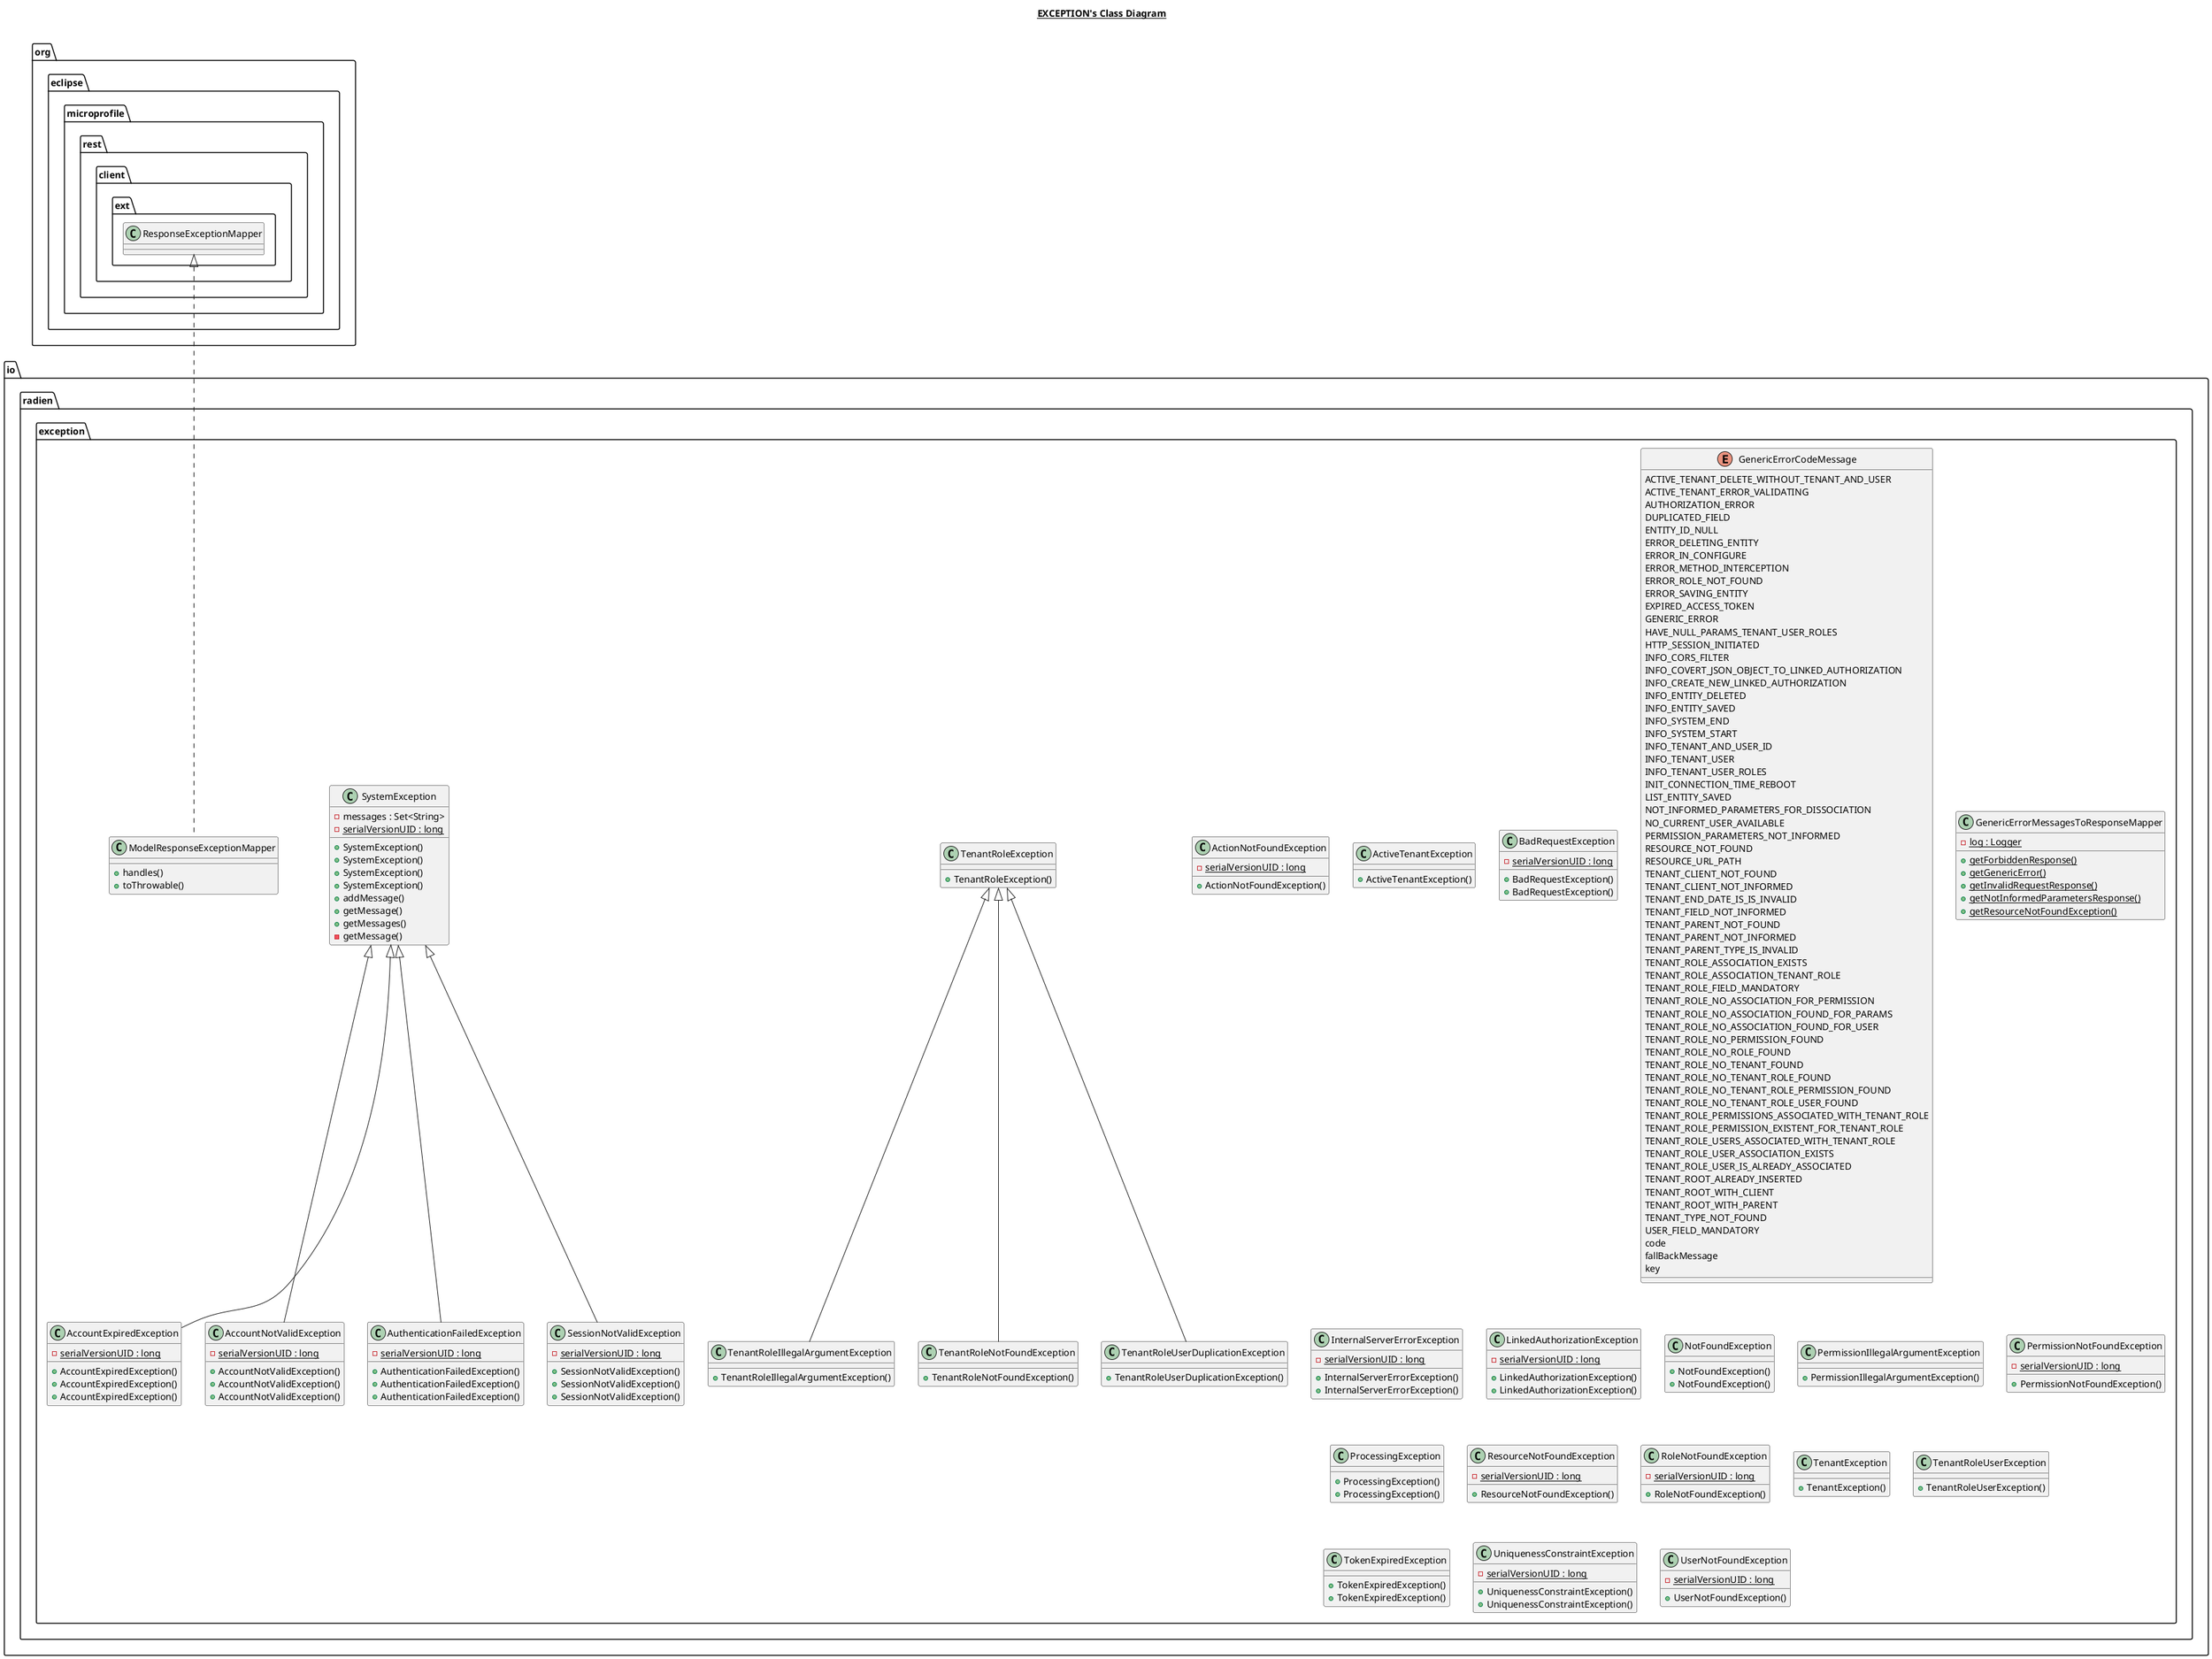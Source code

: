 @startuml

title __EXCEPTION's Class Diagram__\n

  namespace io.radien.exception {
    class io.radien.exception.AccountExpiredException {
        {static} - serialVersionUID : long
        + AccountExpiredException()
        + AccountExpiredException()
        + AccountExpiredException()
    }
  }
  

  namespace io.radien.exception {
    class io.radien.exception.AccountNotValidException {
        {static} - serialVersionUID : long
        + AccountNotValidException()
        + AccountNotValidException()
        + AccountNotValidException()
    }
  }
  

  namespace io.radien.exception {
    class io.radien.exception.ActionNotFoundException {
        {static} - serialVersionUID : long
        + ActionNotFoundException()
    }
  }
  

  namespace io.radien.exception {
    class io.radien.exception.ActiveTenantException {
        + ActiveTenantException()
    }
  }
  

  namespace io.radien.exception {
    class io.radien.exception.AuthenticationFailedException {
        {static} - serialVersionUID : long
        + AuthenticationFailedException()
        + AuthenticationFailedException()
        + AuthenticationFailedException()
    }
  }
  

  namespace io.radien.exception {
    class io.radien.exception.BadRequestException {
        {static} - serialVersionUID : long
        + BadRequestException()
        + BadRequestException()
    }
  }
  

  namespace io.radien.exception {
    enum GenericErrorCodeMessage {
      ACTIVE_TENANT_DELETE_WITHOUT_TENANT_AND_USER
      ACTIVE_TENANT_ERROR_VALIDATING
      AUTHORIZATION_ERROR
      DUPLICATED_FIELD
      ENTITY_ID_NULL
      ERROR_DELETING_ENTITY
      ERROR_IN_CONFIGURE
      ERROR_METHOD_INTERCEPTION
      ERROR_ROLE_NOT_FOUND
      ERROR_SAVING_ENTITY
      EXPIRED_ACCESS_TOKEN
      GENERIC_ERROR
      HAVE_NULL_PARAMS_TENANT_USER_ROLES
      HTTP_SESSION_INITIATED
      INFO_CORS_FILTER
      INFO_COVERT_JSON_OBJECT_TO_LINKED_AUTHORIZATION
      INFO_CREATE_NEW_LINKED_AUTHORIZATION
      INFO_ENTITY_DELETED
      INFO_ENTITY_SAVED
      INFO_SYSTEM_END
      INFO_SYSTEM_START
      INFO_TENANT_AND_USER_ID
      INFO_TENANT_USER
      INFO_TENANT_USER_ROLES
      INIT_CONNECTION_TIME_REBOOT
      LIST_ENTITY_SAVED
      NOT_INFORMED_PARAMETERS_FOR_DISSOCIATION
      NO_CURRENT_USER_AVAILABLE
      PERMISSION_PARAMETERS_NOT_INFORMED
      RESOURCE_NOT_FOUND
      RESOURCE_URL_PATH
      TENANT_CLIENT_NOT_FOUND
      TENANT_CLIENT_NOT_INFORMED
      TENANT_END_DATE_IS_IS_INVALID
      TENANT_FIELD_NOT_INFORMED
      TENANT_PARENT_NOT_FOUND
      TENANT_PARENT_NOT_INFORMED
      TENANT_PARENT_TYPE_IS_INVALID
      TENANT_ROLE_ASSOCIATION_EXISTS
      TENANT_ROLE_ASSOCIATION_TENANT_ROLE
      TENANT_ROLE_FIELD_MANDATORY
      TENANT_ROLE_NO_ASSOCIATION_FOR_PERMISSION
      TENANT_ROLE_NO_ASSOCIATION_FOUND_FOR_PARAMS
      TENANT_ROLE_NO_ASSOCIATION_FOUND_FOR_USER
      TENANT_ROLE_NO_PERMISSION_FOUND
      TENANT_ROLE_NO_ROLE_FOUND
      TENANT_ROLE_NO_TENANT_FOUND
      TENANT_ROLE_NO_TENANT_ROLE_FOUND
      TENANT_ROLE_NO_TENANT_ROLE_PERMISSION_FOUND
      TENANT_ROLE_NO_TENANT_ROLE_USER_FOUND
      TENANT_ROLE_PERMISSIONS_ASSOCIATED_WITH_TENANT_ROLE
      TENANT_ROLE_PERMISSION_EXISTENT_FOR_TENANT_ROLE
      TENANT_ROLE_USERS_ASSOCIATED_WITH_TENANT_ROLE
      TENANT_ROLE_USER_ASSOCIATION_EXISTS
      TENANT_ROLE_USER_IS_ALREADY_ASSOCIATED
      TENANT_ROOT_ALREADY_INSERTED
      TENANT_ROOT_WITH_CLIENT
      TENANT_ROOT_WITH_PARENT
      TENANT_TYPE_NOT_FOUND
      USER_FIELD_MANDATORY
      code
      fallBackMessage
      key
    }
  }
  

  namespace io.radien.exception {
    class io.radien.exception.GenericErrorMessagesToResponseMapper {
        {static} - log : Logger
        {static} + getForbiddenResponse()
        {static} + getGenericError()
        {static} + getInvalidRequestResponse()
        {static} + getNotInformedParametersResponse()
        {static} + getResourceNotFoundException()
    }
  }
  

  namespace io.radien.exception {
    class io.radien.exception.InternalServerErrorException {
        {static} - serialVersionUID : long
        + InternalServerErrorException()
        + InternalServerErrorException()
    }
  }
  

  namespace io.radien.exception {
    class io.radien.exception.LinkedAuthorizationException {
        {static} - serialVersionUID : long
        + LinkedAuthorizationException()
        + LinkedAuthorizationException()
    }
  }
  

  namespace io.radien.exception {
    class io.radien.exception.ModelResponseExceptionMapper {
        + handles()
        + toThrowable()
    }
  }
  

  namespace io.radien.exception {
    class io.radien.exception.NotFoundException {
        + NotFoundException()
        + NotFoundException()
    }
  }
  

  namespace io.radien.exception {
    class io.radien.exception.PermissionIllegalArgumentException {
        + PermissionIllegalArgumentException()
    }
  }
  

  namespace io.radien.exception {
    class io.radien.exception.PermissionNotFoundException {
        {static} - serialVersionUID : long
        + PermissionNotFoundException()
    }
  }
  

  namespace io.radien.exception {
    class io.radien.exception.ProcessingException {
        + ProcessingException()
        + ProcessingException()
    }
  }
  

  namespace io.radien.exception {
    class io.radien.exception.ResourceNotFoundException {
        {static} - serialVersionUID : long
        + ResourceNotFoundException()
    }
  }
  

  namespace io.radien.exception {
    class io.radien.exception.RoleNotFoundException {
        {static} - serialVersionUID : long
        + RoleNotFoundException()
    }
  }
  

  namespace io.radien.exception {
    class io.radien.exception.SessionNotValidException {
        {static} - serialVersionUID : long
        + SessionNotValidException()
        + SessionNotValidException()
        + SessionNotValidException()
    }
  }
  

  namespace io.radien.exception {
    class io.radien.exception.SystemException {
        - messages : Set<String>
        {static} - serialVersionUID : long
        + SystemException()
        + SystemException()
        + SystemException()
        + SystemException()
        + addMessage()
        + getMessage()
        + getMessages()
        - getMessage()
    }
  }
  

  namespace io.radien.exception {
    class io.radien.exception.TenantException {
        + TenantException()
    }
  }
  

  namespace io.radien.exception {
    class io.radien.exception.TenantRoleException {
        + TenantRoleException()
    }
  }
  

  namespace io.radien.exception {
    class io.radien.exception.TenantRoleIllegalArgumentException {
        + TenantRoleIllegalArgumentException()
    }
  }
  

  namespace io.radien.exception {
    class io.radien.exception.TenantRoleNotFoundException {
        + TenantRoleNotFoundException()
    }
  }
  

  namespace io.radien.exception {
    class io.radien.exception.TenantRoleUserDuplicationException {
        + TenantRoleUserDuplicationException()
    }
  }
  

  namespace io.radien.exception {
    class io.radien.exception.TenantRoleUserException {
        + TenantRoleUserException()
    }
  }
  

  namespace io.radien.exception {
    class io.radien.exception.TokenExpiredException {
        + TokenExpiredException()
        + TokenExpiredException()
    }
  }
  

  namespace io.radien.exception {
    class io.radien.exception.UniquenessConstraintException {
        {static} - serialVersionUID : long
        + UniquenessConstraintException()
        + UniquenessConstraintException()
    }
  }
  

  namespace io.radien.exception {
    class io.radien.exception.UserNotFoundException {
        {static} - serialVersionUID : long
        + UserNotFoundException()
    }
  }
  

  io.radien.exception.AccountExpiredException -up-|> io.radien.exception.SystemException
  io.radien.exception.AccountNotValidException -up-|> io.radien.exception.SystemException
  io.radien.exception.AuthenticationFailedException -up-|> io.radien.exception.SystemException
  io.radien.exception.ModelResponseExceptionMapper .up.|> org.eclipse.microprofile.rest.client.ext.ResponseExceptionMapper
  io.radien.exception.SessionNotValidException -up-|> io.radien.exception.SystemException
  io.radien.exception.TenantRoleIllegalArgumentException -up-|> io.radien.exception.TenantRoleException
  io.radien.exception.TenantRoleNotFoundException -up-|> io.radien.exception.TenantRoleException
  io.radien.exception.TenantRoleUserDuplicationException -up-|> io.radien.exception.TenantRoleException







@enduml
